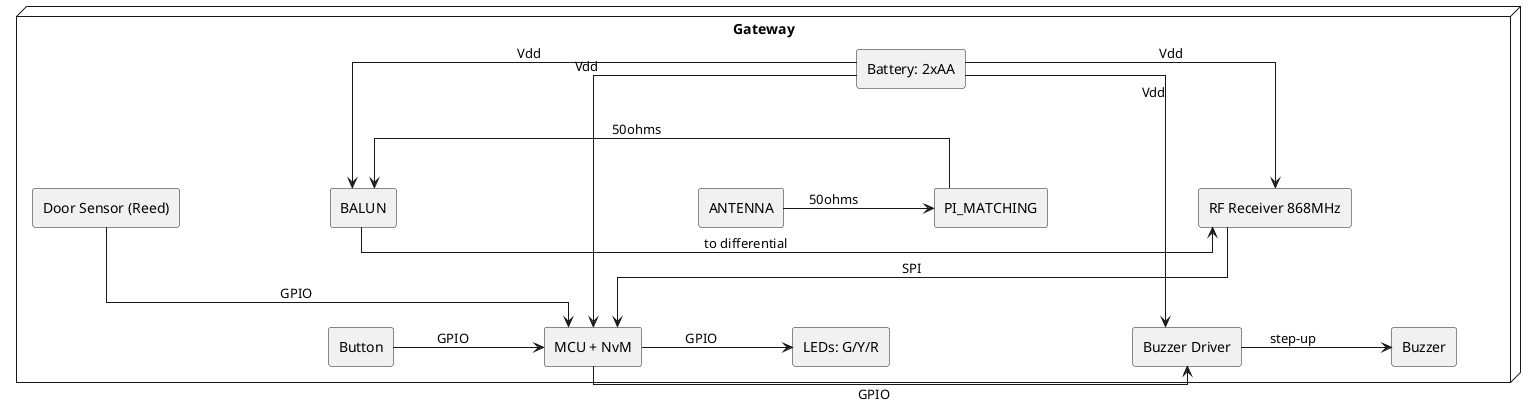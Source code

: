@startuml Gateway Architecture
skinparam componentStyle rectangle
skinparam defaultFontName Monospace
skinparam linetype ortho
skinparam nodesep 150
skinparam ranksep 100


node "Gateway" as GW {
[MCU + NvM] as MCU
[ANTENNA] as ANT
[PI_MATCHING] as PI
[BALUN] as BALUN
[RF Receiver 868MHz] as RF
[Button] as BTN
[LEDs: G/Y/R] as LEDS
[Buzzer Driver] as BZDRV
[Buzzer] as BZR
[Battery: 2xAA] as BAT
[Door Sensor (Reed)] as REED
}


BAT -down-> MCU : Vdd
BAT -down-> BALUN : Vdd
BAT -down-> RF : Vdd
BAT -down-> BZDRV : Vdd
ANT -right-> PI: 50ohms
PI -right-> BALUN: 50ohms
BALUN -right-> RF: to differential
RF -down-> MCU : SPI
REED -down-> MCU : GPIO
BTN -right-> MCU: GPIO
MCU -right-> LEDS : GPIO
MCU -right-> BZDRV: GPIO
BZDRV -right-> BZR: step-up

@enduml
